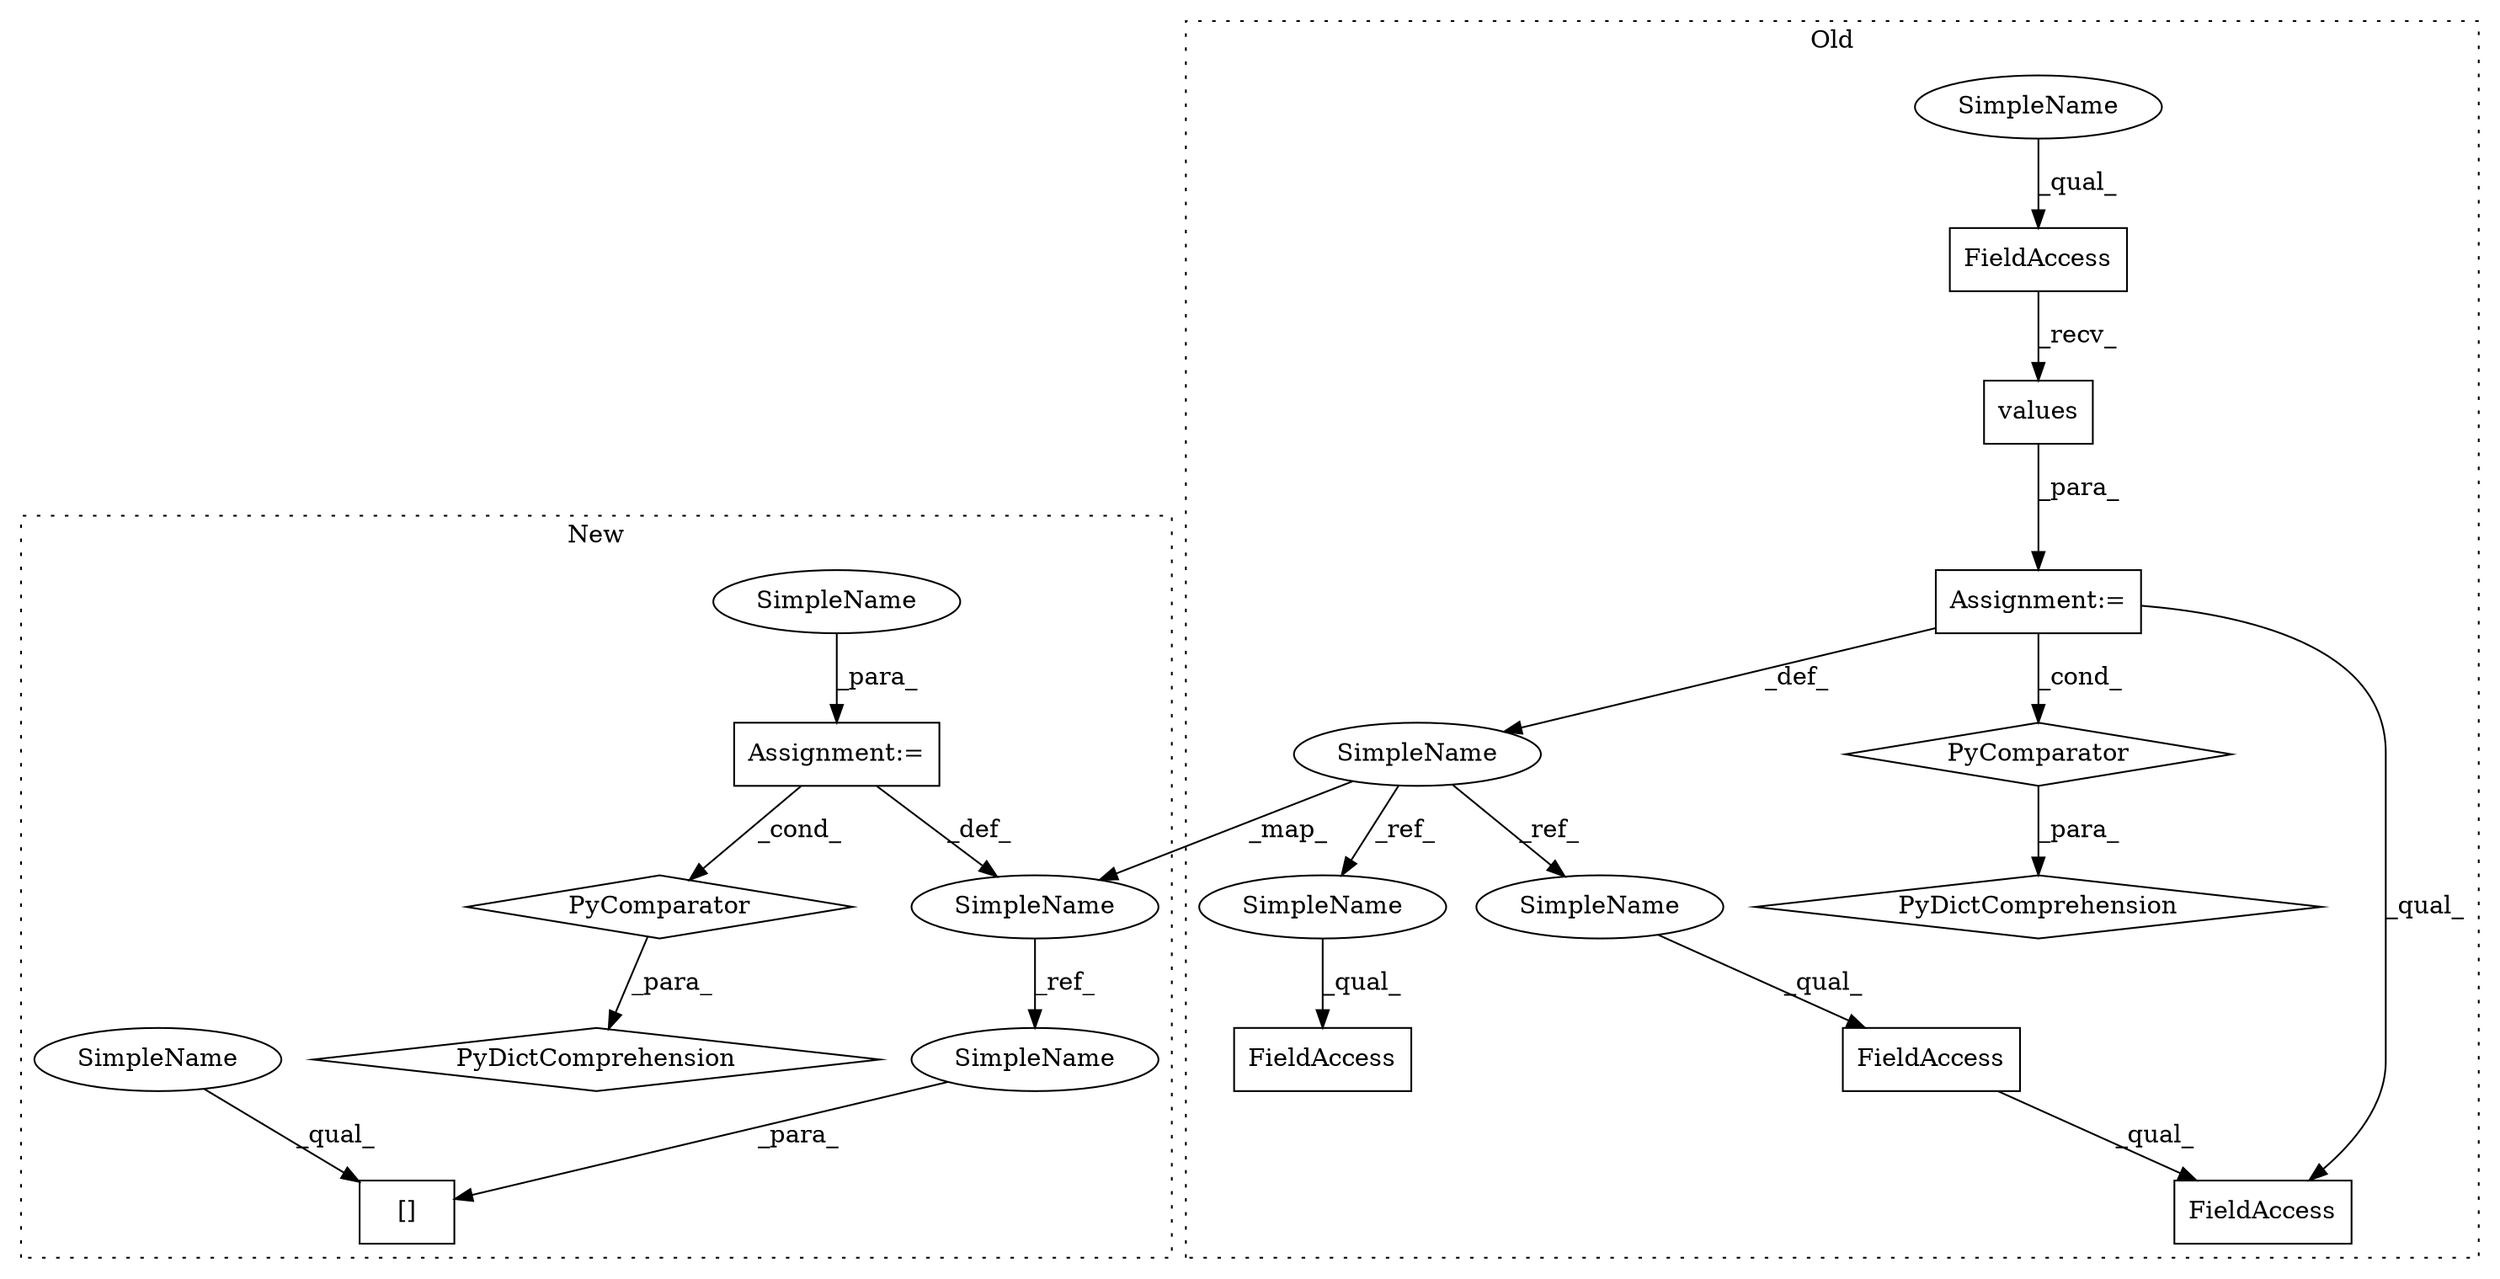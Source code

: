 digraph G {
subgraph cluster0 {
1 [label="PyDictComprehension" a="110" s="2482" l="137" shape="diamond"];
4 [label="PyComparator" a="113" s="2575" l="36" shape="diamond"];
5 [label="Assignment:=" a="7" s="2575" l="36" shape="box"];
7 [label="FieldAccess" a="22" s="2509" l="8" shape="box"];
8 [label="FieldAccess" a="22" s="2482" l="17" shape="box"];
9 [label="values" a="32" s="2594" l="8" shape="box"];
10 [label="FieldAccess" a="22" s="2583" l="10" shape="box"];
11 [label="FieldAccess" a="22" s="2482" l="22" shape="box"];
13 [label="SimpleName" a="42" s="2578" l="2" shape="ellipse"];
15 [label="SimpleName" a="42" s="2583" l="3" shape="ellipse"];
17 [label="SimpleName" a="42" s="2509" l="2" shape="ellipse"];
18 [label="SimpleName" a="42" s="2482" l="2" shape="ellipse"];
label = "Old";
style="dotted";
}
subgraph cluster1 {
2 [label="PyDictComprehension" a="110" s="2448" l="115" shape="diamond"];
3 [label="PyComparator" a="113" s="2530" l="25" shape="diamond"];
6 [label="Assignment:=" a="7" s="2530" l="25" shape="box"];
12 [label="[]" a="2" s="2460,2471" l="4,1" shape="box"];
14 [label="SimpleName" a="42" s="2533" l="7" shape="ellipse"];
16 [label="SimpleName" a="42" s="2464" l="7" shape="ellipse"];
19 [label="SimpleName" a="42" s="2543" l="3" shape="ellipse"];
20 [label="SimpleName" a="42" s="2460" l="3" shape="ellipse"];
label = "New";
style="dotted";
}
3 -> 2 [label="_para_"];
4 -> 1 [label="_para_"];
5 -> 13 [label="_def_"];
5 -> 4 [label="_cond_"];
5 -> 11 [label="_qual_"];
6 -> 3 [label="_cond_"];
6 -> 14 [label="_def_"];
8 -> 11 [label="_qual_"];
9 -> 5 [label="_para_"];
10 -> 9 [label="_recv_"];
13 -> 14 [label="_map_"];
13 -> 18 [label="_ref_"];
13 -> 17 [label="_ref_"];
14 -> 16 [label="_ref_"];
15 -> 10 [label="_qual_"];
16 -> 12 [label="_para_"];
17 -> 7 [label="_qual_"];
18 -> 8 [label="_qual_"];
19 -> 6 [label="_para_"];
20 -> 12 [label="_qual_"];
}